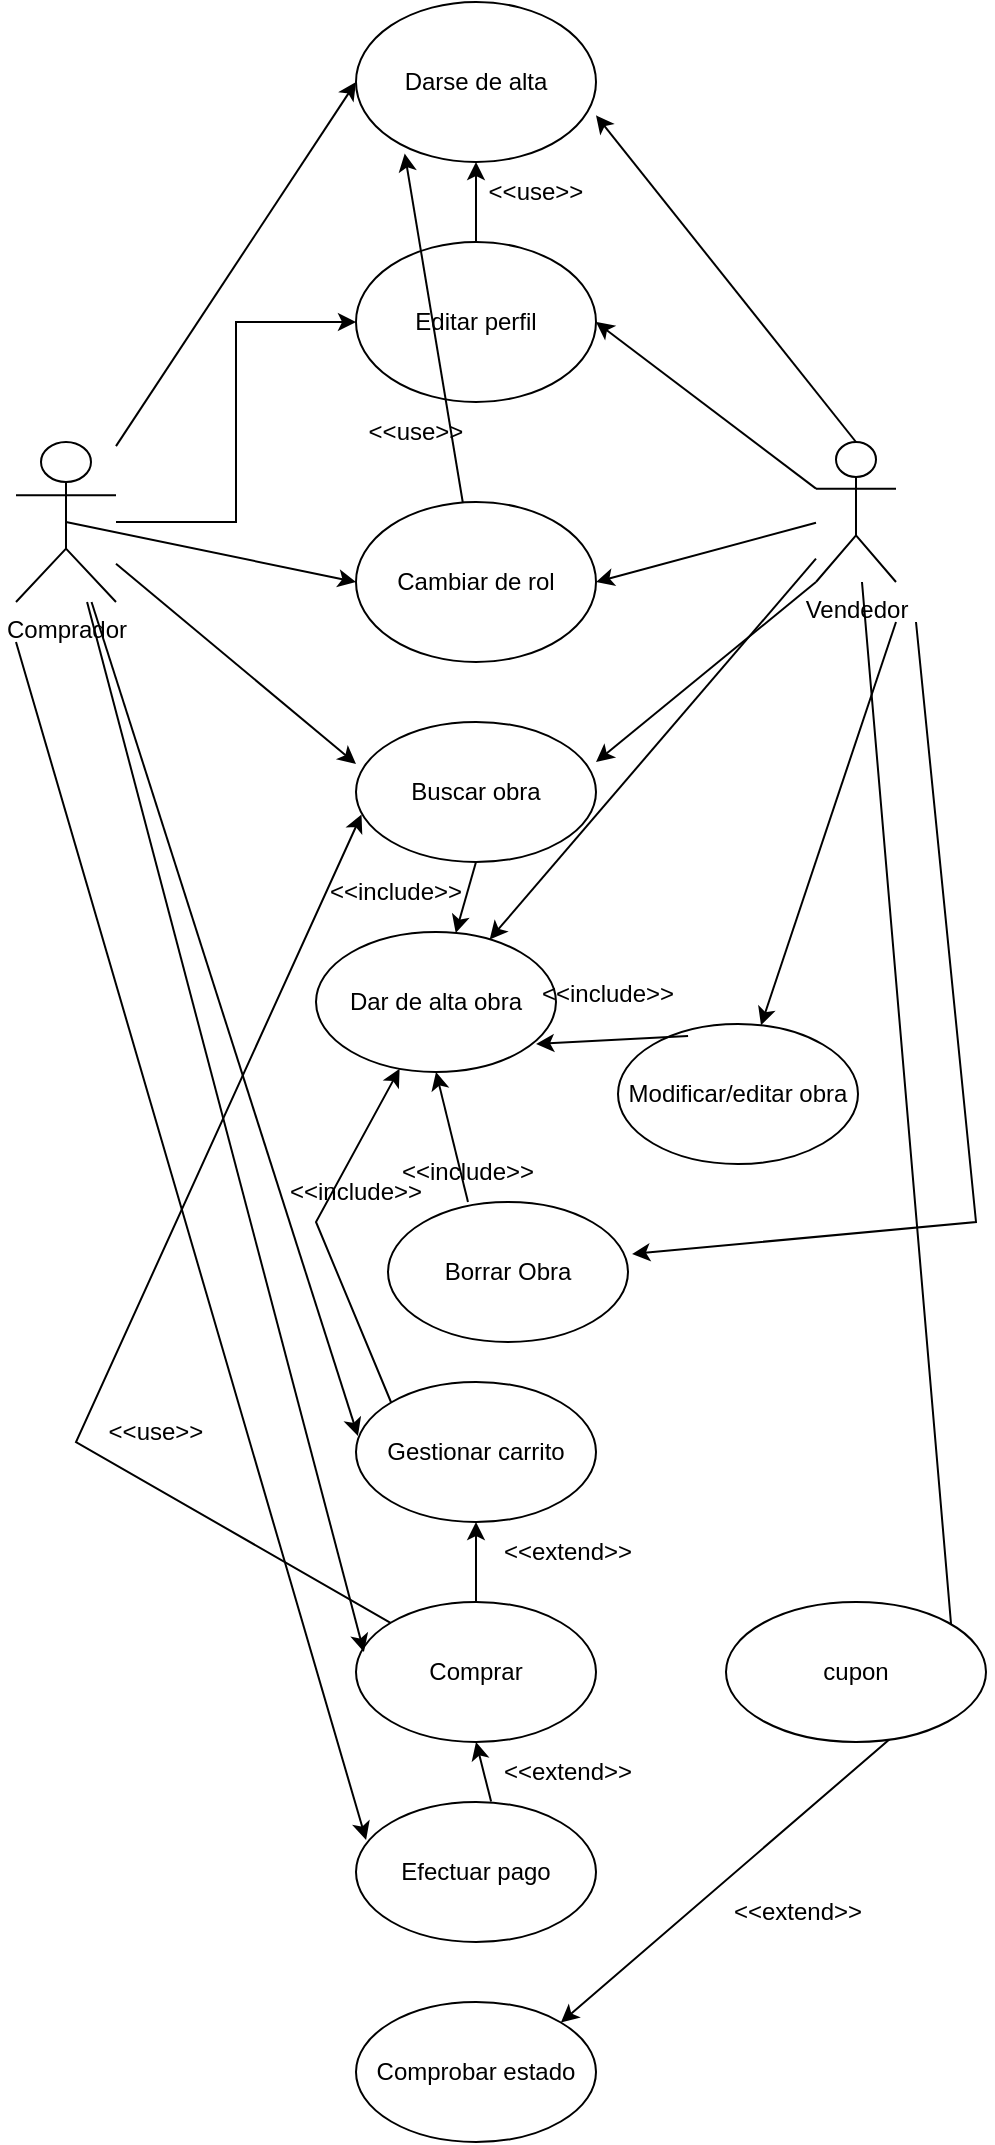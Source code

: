 <mxfile version="20.8.16" type="device"><diagram name="Página-1" id="QFQdBZqHykqMpIn1SjtI"><mxGraphModel dx="1036" dy="614" grid="1" gridSize="10" guides="1" tooltips="1" connect="1" arrows="1" fold="1" page="1" pageScale="1" pageWidth="827" pageHeight="1169" math="0" shadow="0"><root><mxCell id="0"/><mxCell id="1" parent="0"/><mxCell id="L5mxThm0idxCYPuVkalI-1" value="Vendedor" style="shape=umlActor;verticalLabelPosition=bottom;verticalAlign=top;html=1;outlineConnect=0;" parent="1" vertex="1"><mxGeometry x="500" y="240" width="40" height="70" as="geometry"/></mxCell><mxCell id="L5mxThm0idxCYPuVkalI-7" style="edgeStyle=orthogonalEdgeStyle;rounded=0;orthogonalLoop=1;jettySize=auto;html=1;entryX=0;entryY=0.5;entryDx=0;entryDy=0;" parent="1" source="L5mxThm0idxCYPuVkalI-2" target="L5mxThm0idxCYPuVkalI-8" edge="1"><mxGeometry relative="1" as="geometry"><mxPoint x="200" y="200" as="targetPoint"/></mxGeometry></mxCell><mxCell id="L5mxThm0idxCYPuVkalI-2" value="Comprador" style="shape=umlActor;verticalLabelPosition=bottom;verticalAlign=top;html=1;outlineConnect=0;" parent="1" vertex="1"><mxGeometry x="100" y="240" width="50" height="80" as="geometry"/></mxCell><mxCell id="L5mxThm0idxCYPuVkalI-8" value="Editar perfil" style="ellipse;whiteSpace=wrap;html=1;" parent="1" vertex="1"><mxGeometry x="270" y="140" width="120" height="80" as="geometry"/></mxCell><mxCell id="L5mxThm0idxCYPuVkalI-9" value="Buscar obra" style="ellipse;whiteSpace=wrap;html=1;" parent="1" vertex="1"><mxGeometry x="270" y="380" width="120" height="70" as="geometry"/></mxCell><mxCell id="L5mxThm0idxCYPuVkalI-13" value="" style="endArrow=classic;html=1;rounded=0;entryX=1;entryY=0.5;entryDx=0;entryDy=0;exitX=0;exitY=0.333;exitDx=0;exitDy=0;exitPerimeter=0;" parent="1" source="L5mxThm0idxCYPuVkalI-1" target="L5mxThm0idxCYPuVkalI-8" edge="1"><mxGeometry width="50" height="50" relative="1" as="geometry"><mxPoint x="310" y="450" as="sourcePoint"/><mxPoint x="360" y="400" as="targetPoint"/></mxGeometry></mxCell><mxCell id="L5mxThm0idxCYPuVkalI-14" value="Cambiar de rol" style="ellipse;whiteSpace=wrap;html=1;" parent="1" vertex="1"><mxGeometry x="270" y="270" width="120" height="80" as="geometry"/></mxCell><mxCell id="L5mxThm0idxCYPuVkalI-15" value="" style="endArrow=classic;html=1;rounded=0;entryX=1;entryY=0.5;entryDx=0;entryDy=0;" parent="1" source="L5mxThm0idxCYPuVkalI-1" target="L5mxThm0idxCYPuVkalI-14" edge="1"><mxGeometry width="50" height="50" relative="1" as="geometry"><mxPoint x="310" y="450" as="sourcePoint"/><mxPoint x="360" y="400" as="targetPoint"/></mxGeometry></mxCell><mxCell id="L5mxThm0idxCYPuVkalI-16" value="" style="endArrow=classic;html=1;rounded=0;entryX=0;entryY=0.5;entryDx=0;entryDy=0;exitX=0.5;exitY=0.5;exitDx=0;exitDy=0;exitPerimeter=0;" parent="1" source="L5mxThm0idxCYPuVkalI-2" target="L5mxThm0idxCYPuVkalI-14" edge="1"><mxGeometry width="50" height="50" relative="1" as="geometry"><mxPoint x="420" y="430" as="sourcePoint"/><mxPoint x="310" y="459.615" as="targetPoint"/></mxGeometry></mxCell><mxCell id="L5mxThm0idxCYPuVkalI-17" value="" style="endArrow=classic;html=1;rounded=0;entryX=1;entryY=0.286;entryDx=0;entryDy=0;exitX=0;exitY=1;exitDx=0;exitDy=0;exitPerimeter=0;entryPerimeter=0;" parent="1" source="L5mxThm0idxCYPuVkalI-1" target="L5mxThm0idxCYPuVkalI-9" edge="1"><mxGeometry width="50" height="50" relative="1" as="geometry"><mxPoint x="470" y="360" as="sourcePoint"/><mxPoint x="360" y="389.615" as="targetPoint"/></mxGeometry></mxCell><mxCell id="L5mxThm0idxCYPuVkalI-18" value="Dar de alta obra" style="ellipse;whiteSpace=wrap;html=1;" parent="1" vertex="1"><mxGeometry x="250" y="485" width="120" height="70" as="geometry"/></mxCell><mxCell id="L5mxThm0idxCYPuVkalI-19" value="" style="endArrow=classic;html=1;rounded=0;" parent="1" target="L5mxThm0idxCYPuVkalI-18" edge="1" source="L5mxThm0idxCYPuVkalI-1"><mxGeometry width="50" height="50" relative="1" as="geometry"><mxPoint x="530" y="330" as="sourcePoint"/><mxPoint x="340" y="550.02" as="targetPoint"/></mxGeometry></mxCell><mxCell id="L5mxThm0idxCYPuVkalI-21" value="Gestionar carrito" style="ellipse;whiteSpace=wrap;html=1;" parent="1" vertex="1"><mxGeometry x="270" y="710" width="120" height="70" as="geometry"/></mxCell><mxCell id="L5mxThm0idxCYPuVkalI-22" value="" style="endArrow=classic;html=1;rounded=0;entryX=0.008;entryY=0.386;entryDx=0;entryDy=0;entryPerimeter=0;" parent="1" source="L5mxThm0idxCYPuVkalI-2" target="L5mxThm0idxCYPuVkalI-21" edge="1"><mxGeometry width="50" height="50" relative="1" as="geometry"><mxPoint x="310" y="450" as="sourcePoint"/><mxPoint x="360" y="400" as="targetPoint"/></mxGeometry></mxCell><mxCell id="L5mxThm0idxCYPuVkalI-24" value="Borrar Obra" style="ellipse;whiteSpace=wrap;html=1;" parent="1" vertex="1"><mxGeometry x="286" y="620" width="120" height="70" as="geometry"/></mxCell><mxCell id="L5mxThm0idxCYPuVkalI-26" value="" style="endArrow=classic;html=1;rounded=0;entryX=1.017;entryY=0.371;entryDx=0;entryDy=0;entryPerimeter=0;" parent="1" target="L5mxThm0idxCYPuVkalI-24" edge="1"><mxGeometry width="50" height="50" relative="1" as="geometry"><mxPoint x="550" y="330" as="sourcePoint"/><mxPoint x="304.64" y="646.422" as="targetPoint"/><Array as="points"><mxPoint x="580" y="630"/></Array></mxGeometry></mxCell><mxCell id="L5mxThm0idxCYPuVkalI-27" value="" style="endArrow=classic;html=1;rounded=0;exitX=0.5;exitY=1;exitDx=0;exitDy=0;entryX=0.5;entryY=1;entryDx=0;entryDy=0;" parent="1" source="L5mxThm0idxCYPuVkalI-54" target="L5mxThm0idxCYPuVkalI-18" edge="1"><mxGeometry width="50" height="50" relative="1" as="geometry"><mxPoint x="540" y="330" as="sourcePoint"/><mxPoint x="378.96" y="550.99" as="targetPoint"/></mxGeometry></mxCell><mxCell id="L5mxThm0idxCYPuVkalI-31" value="Darse de alta" style="ellipse;whiteSpace=wrap;html=1;" parent="1" vertex="1"><mxGeometry x="270" y="20" width="120" height="80" as="geometry"/></mxCell><mxCell id="L5mxThm0idxCYPuVkalI-32" value="" style="endArrow=classic;html=1;rounded=0;entryX=1;entryY=0.5;entryDx=0;entryDy=0;exitX=0.5;exitY=0;exitDx=0;exitDy=0;exitPerimeter=0;" parent="1" source="L5mxThm0idxCYPuVkalI-1" edge="1"><mxGeometry width="50" height="50" relative="1" as="geometry"><mxPoint x="500" y="160" as="sourcePoint"/><mxPoint x="390" y="76.667" as="targetPoint"/></mxGeometry></mxCell><mxCell id="L5mxThm0idxCYPuVkalI-33" value="" style="endArrow=classic;html=1;rounded=0;entryX=0;entryY=0.5;entryDx=0;entryDy=0;" parent="1" source="L5mxThm0idxCYPuVkalI-2" target="L5mxThm0idxCYPuVkalI-31" edge="1"><mxGeometry width="50" height="50" relative="1" as="geometry"><mxPoint x="150" y="100" as="sourcePoint"/><mxPoint x="20" y="-63.333" as="targetPoint"/></mxGeometry></mxCell><mxCell id="L5mxThm0idxCYPuVkalI-34" value="" style="endArrow=classic;html=1;rounded=0;entryX=0.5;entryY=1;entryDx=0;entryDy=0;exitX=0.5;exitY=0;exitDx=0;exitDy=0;" parent="1" source="L5mxThm0idxCYPuVkalI-8" target="L5mxThm0idxCYPuVkalI-31" edge="1"><mxGeometry width="50" height="50" relative="1" as="geometry"><mxPoint x="300" y="120" as="sourcePoint"/><mxPoint x="350" y="100" as="targetPoint"/></mxGeometry></mxCell><mxCell id="L5mxThm0idxCYPuVkalI-35" value="&amp;lt;&amp;lt;use&amp;gt;&amp;gt;" style="text;html=1;strokeColor=none;fillColor=none;align=center;verticalAlign=middle;whiteSpace=wrap;rounded=0;" parent="1" vertex="1"><mxGeometry x="330" y="100" width="60" height="30" as="geometry"/></mxCell><mxCell id="L5mxThm0idxCYPuVkalI-37" value="" style="endArrow=classic;html=1;rounded=0;entryX=0;entryY=0.3;entryDx=0;entryDy=0;entryPerimeter=0;" parent="1" source="L5mxThm0idxCYPuVkalI-2" target="L5mxThm0idxCYPuVkalI-9" edge="1"><mxGeometry width="50" height="50" relative="1" as="geometry"><mxPoint x="300" y="450" as="sourcePoint"/><mxPoint x="350" y="400" as="targetPoint"/></mxGeometry></mxCell><mxCell id="gKsja_jr9Y5reu7f4bQe-7" style="edgeStyle=orthogonalEdgeStyle;rounded=0;orthogonalLoop=1;jettySize=auto;html=1;exitX=0.5;exitY=0;exitDx=0;exitDy=0;entryX=0.5;entryY=1;entryDx=0;entryDy=0;" edge="1" parent="1" source="L5mxThm0idxCYPuVkalI-38" target="L5mxThm0idxCYPuVkalI-21"><mxGeometry relative="1" as="geometry"/></mxCell><mxCell id="L5mxThm0idxCYPuVkalI-38" value="Comprar" style="ellipse;whiteSpace=wrap;html=1;" parent="1" vertex="1"><mxGeometry x="270" y="820" width="120" height="70" as="geometry"/></mxCell><mxCell id="L5mxThm0idxCYPuVkalI-39" value="" style="endArrow=classic;html=1;rounded=0;entryX=0.023;entryY=0.66;entryDx=0;entryDy=0;entryPerimeter=0;" parent="1" source="L5mxThm0idxCYPuVkalI-38" target="L5mxThm0idxCYPuVkalI-9" edge="1"><mxGeometry width="50" height="50" relative="1" as="geometry"><mxPoint x="100" y="620" as="sourcePoint"/><mxPoint x="90" y="840" as="targetPoint"/><Array as="points"><mxPoint x="130" y="740"/></Array></mxGeometry></mxCell><mxCell id="L5mxThm0idxCYPuVkalI-40" value="&amp;lt;&amp;lt;use&amp;gt;&amp;gt;" style="text;html=1;strokeColor=none;fillColor=none;align=center;verticalAlign=middle;whiteSpace=wrap;rounded=0;" parent="1" vertex="1"><mxGeometry x="140" y="720" width="60" height="30" as="geometry"/></mxCell><mxCell id="L5mxThm0idxCYPuVkalI-41" value="Efectuar pago" style="ellipse;whiteSpace=wrap;html=1;" parent="1" vertex="1"><mxGeometry x="270" y="920" width="120" height="70" as="geometry"/></mxCell><mxCell id="L5mxThm0idxCYPuVkalI-42" value="" style="endArrow=classic;html=1;rounded=0;exitX=0.563;exitY=-0.003;exitDx=0;exitDy=0;exitPerimeter=0;entryX=0.5;entryY=1;entryDx=0;entryDy=0;" parent="1" target="L5mxThm0idxCYPuVkalI-38" edge="1" source="L5mxThm0idxCYPuVkalI-41"><mxGeometry width="50" height="50" relative="1" as="geometry"><mxPoint x="332" y="890" as="sourcePoint"/><mxPoint x="300" y="900" as="targetPoint"/></mxGeometry></mxCell><mxCell id="L5mxThm0idxCYPuVkalI-44" value="" style="endArrow=classic;html=1;rounded=0;entryX=0.033;entryY=0.357;entryDx=0;entryDy=0;entryPerimeter=0;" parent="1" source="L5mxThm0idxCYPuVkalI-2" target="L5mxThm0idxCYPuVkalI-38" edge="1"><mxGeometry width="50" height="50" relative="1" as="geometry"><mxPoint x="300" y="650" as="sourcePoint"/><mxPoint x="350" y="600" as="targetPoint"/></mxGeometry></mxCell><mxCell id="L5mxThm0idxCYPuVkalI-45" value="" style="endArrow=classic;html=1;rounded=0;entryX=0.042;entryY=0.271;entryDx=0;entryDy=0;entryPerimeter=0;" parent="1" target="L5mxThm0idxCYPuVkalI-41" edge="1"><mxGeometry width="50" height="50" relative="1" as="geometry"><mxPoint x="100" y="340" as="sourcePoint"/><mxPoint x="350" y="600" as="targetPoint"/></mxGeometry></mxCell><mxCell id="L5mxThm0idxCYPuVkalI-46" value="Modificar/editar obra" style="ellipse;whiteSpace=wrap;html=1;" parent="1" vertex="1"><mxGeometry x="401" y="531" width="120" height="70" as="geometry"/></mxCell><mxCell id="L5mxThm0idxCYPuVkalI-47" value="" style="endArrow=classic;html=1;rounded=0;" parent="1" target="L5mxThm0idxCYPuVkalI-46" edge="1"><mxGeometry width="50" height="50" relative="1" as="geometry"><mxPoint x="540" y="330" as="sourcePoint"/><mxPoint x="350" y="700" as="targetPoint"/></mxGeometry></mxCell><mxCell id="L5mxThm0idxCYPuVkalI-49" value="" style="endArrow=classic;html=1;rounded=0;exitX=0.292;exitY=0.086;exitDx=0;exitDy=0;entryX=0.917;entryY=0.8;entryDx=0;entryDy=0;entryPerimeter=0;exitPerimeter=0;" parent="1" source="L5mxThm0idxCYPuVkalI-46" target="L5mxThm0idxCYPuVkalI-18" edge="1"><mxGeometry width="50" height="50" relative="1" as="geometry"><mxPoint x="300" y="750" as="sourcePoint"/><mxPoint x="350" y="700" as="targetPoint"/></mxGeometry></mxCell><mxCell id="L5mxThm0idxCYPuVkalI-52" value="Comprobar estado" style="ellipse;whiteSpace=wrap;html=1;" parent="1" vertex="1"><mxGeometry x="270" y="1020" width="120" height="70" as="geometry"/></mxCell><mxCell id="L5mxThm0idxCYPuVkalI-53" value="" style="endArrow=classic;html=1;rounded=0;entryX=1;entryY=0;entryDx=0;entryDy=0;" parent="1" source="L5mxThm0idxCYPuVkalI-1" target="L5mxThm0idxCYPuVkalI-52" edge="1"><mxGeometry width="50" height="50" relative="1" as="geometry"><mxPoint x="300" y="650" as="sourcePoint"/><mxPoint x="350" y="600" as="targetPoint"/><Array as="points"><mxPoint x="570" y="860"/></Array></mxGeometry></mxCell><mxCell id="L5mxThm0idxCYPuVkalI-54" value="&amp;lt;&amp;lt;include&amp;gt;&amp;gt;" style="text;html=1;strokeColor=none;fillColor=none;align=center;verticalAlign=middle;whiteSpace=wrap;rounded=0;" parent="1" vertex="1"><mxGeometry x="296" y="590" width="60" height="30" as="geometry"/></mxCell><mxCell id="L5mxThm0idxCYPuVkalI-55" value="&amp;lt;&amp;lt;include&amp;gt;&amp;gt;" style="text;html=1;strokeColor=none;fillColor=none;align=center;verticalAlign=middle;whiteSpace=wrap;rounded=0;" parent="1" vertex="1"><mxGeometry x="366" y="501" width="60" height="30" as="geometry"/></mxCell><mxCell id="L5mxThm0idxCYPuVkalI-57" value="cupon" style="ellipse;whiteSpace=wrap;html=1;" parent="1" vertex="1"><mxGeometry x="455" y="820" width="130" height="70" as="geometry"/></mxCell><mxCell id="L5mxThm0idxCYPuVkalI-58" value="" style="endArrow=classic;html=1;rounded=0;exitX=0;exitY=0;exitDx=0;exitDy=0;" parent="1" source="L5mxThm0idxCYPuVkalI-21" target="L5mxThm0idxCYPuVkalI-18" edge="1"><mxGeometry width="50" height="50" relative="1" as="geometry"><mxPoint x="80" y="670" as="sourcePoint"/><mxPoint x="244" y="515" as="targetPoint"/><Array as="points"><mxPoint x="250" y="630"/></Array></mxGeometry></mxCell><mxCell id="L5mxThm0idxCYPuVkalI-59" value="&amp;lt;&amp;lt;include&amp;gt;&amp;gt;" style="text;html=1;strokeColor=none;fillColor=none;align=center;verticalAlign=middle;whiteSpace=wrap;rounded=0;" parent="1" vertex="1"><mxGeometry x="240" y="600" width="60" height="30" as="geometry"/></mxCell><mxCell id="gKsja_jr9Y5reu7f4bQe-3" value="&amp;lt;&amp;lt;use&amp;gt;&amp;gt;" style="text;html=1;strokeColor=none;fillColor=none;align=center;verticalAlign=middle;whiteSpace=wrap;rounded=0;" vertex="1" parent="1"><mxGeometry x="270" y="220" width="60" height="30" as="geometry"/></mxCell><mxCell id="gKsja_jr9Y5reu7f4bQe-4" value="" style="endArrow=classic;html=1;rounded=0;entryX=0.203;entryY=0.947;entryDx=0;entryDy=0;entryPerimeter=0;" edge="1" parent="1" source="L5mxThm0idxCYPuVkalI-14" target="L5mxThm0idxCYPuVkalI-31"><mxGeometry width="50" height="50" relative="1" as="geometry"><mxPoint x="530" y="250" as="sourcePoint"/><mxPoint x="400" y="86.667" as="targetPoint"/></mxGeometry></mxCell><mxCell id="gKsja_jr9Y5reu7f4bQe-5" value="&amp;lt;&amp;lt;include&amp;gt;&amp;gt;" style="text;html=1;strokeColor=none;fillColor=none;align=center;verticalAlign=middle;whiteSpace=wrap;rounded=0;" vertex="1" parent="1"><mxGeometry x="260" y="450" width="60" height="30" as="geometry"/></mxCell><mxCell id="gKsja_jr9Y5reu7f4bQe-6" value="" style="endArrow=classic;html=1;rounded=0;exitX=0.5;exitY=1;exitDx=0;exitDy=0;" edge="1" parent="1" source="L5mxThm0idxCYPuVkalI-9" target="L5mxThm0idxCYPuVkalI-18"><mxGeometry width="50" height="50" relative="1" as="geometry"><mxPoint x="420.04" y="540.02" as="sourcePoint"/><mxPoint x="370.04" y="551" as="targetPoint"/></mxGeometry></mxCell><mxCell id="gKsja_jr9Y5reu7f4bQe-8" value="&amp;lt;&amp;lt;extend&amp;gt;&amp;gt;" style="text;html=1;strokeColor=none;fillColor=none;align=center;verticalAlign=middle;whiteSpace=wrap;rounded=0;" vertex="1" parent="1"><mxGeometry x="346" y="780" width="60" height="30" as="geometry"/></mxCell><mxCell id="gKsja_jr9Y5reu7f4bQe-9" value="&amp;lt;&amp;lt;extend&amp;gt;&amp;gt;" style="text;html=1;strokeColor=none;fillColor=none;align=center;verticalAlign=middle;whiteSpace=wrap;rounded=0;" vertex="1" parent="1"><mxGeometry x="346" y="890" width="60" height="30" as="geometry"/></mxCell><mxCell id="gKsja_jr9Y5reu7f4bQe-10" value="&amp;lt;&amp;lt;extend&amp;gt;&amp;gt;" style="text;html=1;strokeColor=none;fillColor=none;align=center;verticalAlign=middle;whiteSpace=wrap;rounded=0;" vertex="1" parent="1"><mxGeometry x="461" y="960" width="60" height="30" as="geometry"/></mxCell></root></mxGraphModel></diagram></mxfile>